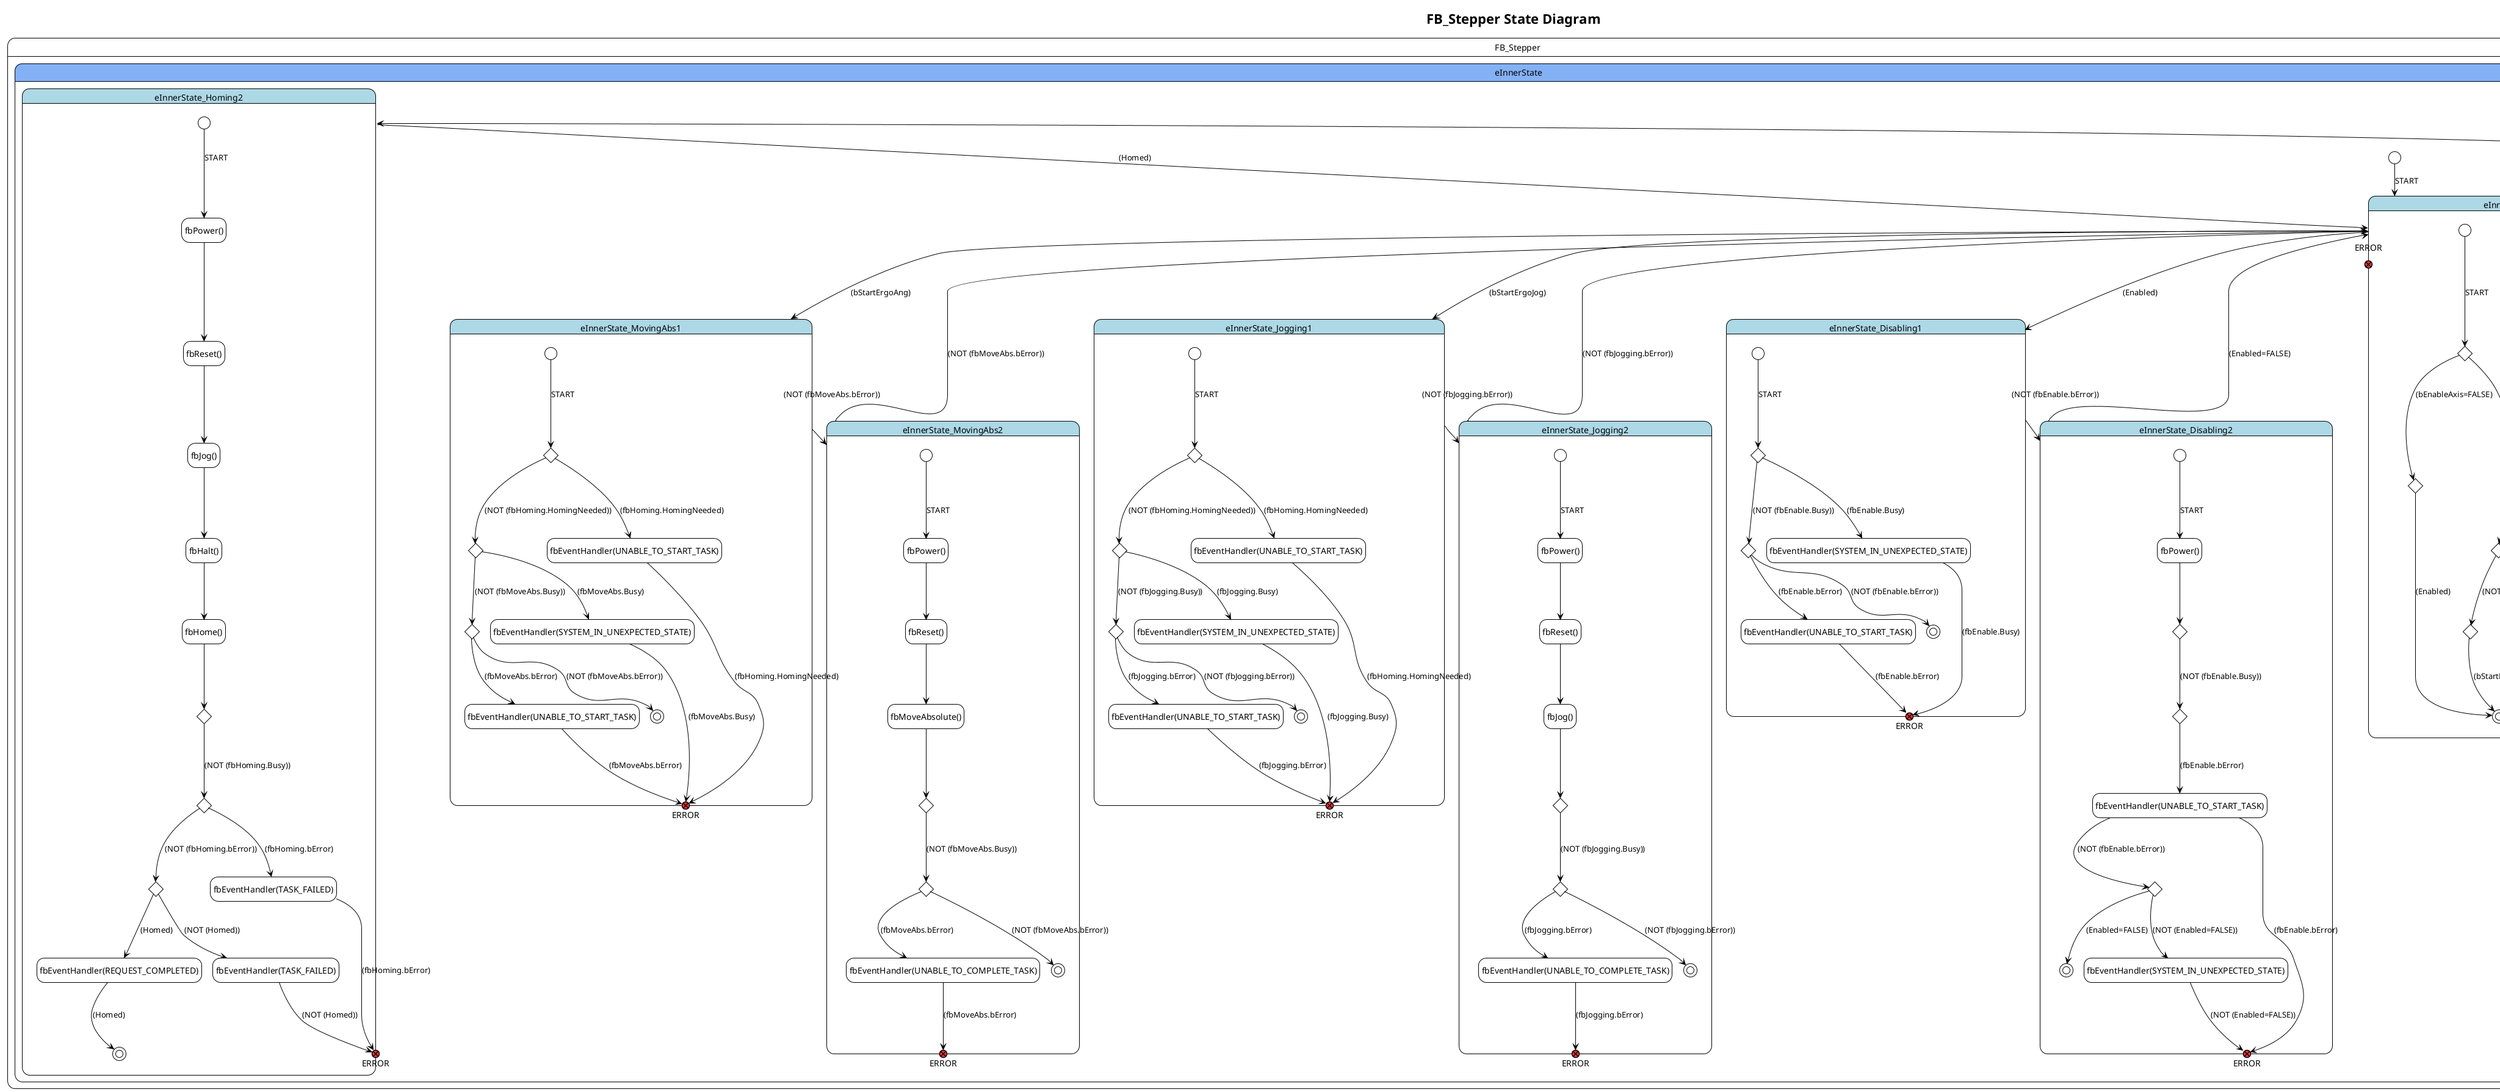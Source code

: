 @startuml State Diagram

!theme plain
'skin rose
'left to right direction
hide empty description
'!theme reddress-lightgreen
title FB_Stepper State Diagram



state FB_Stepper{

state eInnerState #84b1f5 {
	[*] --> eInnerState_Idle : START
	state eInnerState_Idle #lightblue {
state "ERROR" as eInnerState_Idle_ERROR <<exitPoint>> #ff3333
	state eInnerState_Idle_Node_0 <<choice>>
	[*] ---> eInnerState_Idle_Node_0 : START
		state eInnerState_Idle_Node_1 <<choice>>
	eInnerState_Idle_Node_1 ---> [*] : (Enabled)
	state eInnerState_Idle_Node_2 <<choice>>
	eInnerState_Idle_Node_2 ---> [*] : (bStartHoming)
	state eInnerState_Idle_Node_3 <<choice>>
	eInnerState_Idle_Node_3 ---> [*] : (bStartErgoAng)
	state eInnerState_Idle_Node_4 <<choice>>
	eInnerState_Idle_Node_4 ---> [*] : (bStartErgoJog)
	}
	state eInnerState_Homing1 #lightblue {
state "ERROR" as eInnerState_Homing1_ERROR <<exitPoint>> #ff3333
	state eInnerState_Homing1_Node_0 <<choice>>
	[*] ---> eInnerState_Homing1_Node_0 : START
	state "fbEventHandler(SYSTEM_IN_UNEXPECTED_STATE)" as eInnerState_Homing1_Node_1 
		state eInnerState_Homing1_Node_2 <<choice>>
		state "fbEventHandler(UNABLE_TO_START_TASK)" as eInnerState_Homing1_Node_3 
	eInnerState_Homing1_Node_2 ---> [*] : (NOT (fbHoming.bError))
	}
	state eInnerState_Homing2 #lightblue {
state "ERROR" as eInnerState_Homing2_ERROR <<exitPoint>> #ff3333
	state "fbPower()" as eInnerState_Homing2_Node_0 
	[*] ---> eInnerState_Homing2_Node_0 : START
	state "fbReset()" as eInnerState_Homing2_Node_1 
	state "fbJog()" as eInnerState_Homing2_Node_2 
	state "fbHalt()" as eInnerState_Homing2_Node_3 
	state "fbHome()" as eInnerState_Homing2_Node_4 
		state eInnerState_Homing2_Node_5 <<choice>>
			state eInnerState_Homing2_Node_6 <<choice>>
			state "fbEventHandler(TASK_FAILED)" as eInnerState_Homing2_Node_7 
				state eInnerState_Homing2_Node_8 <<choice>>
				state "fbEventHandler(REQUEST_COMPLETED)" as eInnerState_Homing2_Node_9 
	eInnerState_Homing2_Node_9 ---> [*] : (Homed)
				state "fbEventHandler(TASK_FAILED)" as eInnerState_Homing2_Node_10 
	}
	state eInnerState_MovingAbs1 #lightblue {
state "ERROR" as eInnerState_MovingAbs1_ERROR <<exitPoint>> #ff3333
	state eInnerState_MovingAbs1_Node_0 <<choice>>
	[*] ---> eInnerState_MovingAbs1_Node_0 : START
	state "fbEventHandler(UNABLE_TO_START_TASK)" as eInnerState_MovingAbs1_Node_1 
		state eInnerState_MovingAbs1_Node_2 <<choice>>
		state "fbEventHandler(SYSTEM_IN_UNEXPECTED_STATE)" as eInnerState_MovingAbs1_Node_3 
			state eInnerState_MovingAbs1_Node_4 <<choice>>
			state "fbEventHandler(UNABLE_TO_START_TASK)" as eInnerState_MovingAbs1_Node_5 
	eInnerState_MovingAbs1_Node_4 ---> [*] : (NOT (fbMoveAbs.bError))
	}
	state eInnerState_MovingAbs2 #lightblue {
state "ERROR" as eInnerState_MovingAbs2_ERROR <<exitPoint>> #ff3333
	state "fbPower()" as eInnerState_MovingAbs2_Node_0 
	[*] ---> eInnerState_MovingAbs2_Node_0 : START
	state "fbReset()" as eInnerState_MovingAbs2_Node_1 
	state "fbMoveAbsolute()" as eInnerState_MovingAbs2_Node_2 
		state eInnerState_MovingAbs2_Node_3 <<choice>>
			state eInnerState_MovingAbs2_Node_4 <<choice>>
			state "fbEventHandler(UNABLE_TO_COMPLETE_TASK)" as eInnerState_MovingAbs2_Node_5 
	eInnerState_MovingAbs2_Node_4 ---> [*] : (NOT (fbMoveAbs.bError))
	}
	state eInnerState_Jogging1 #lightblue {
state "ERROR" as eInnerState_Jogging1_ERROR <<exitPoint>> #ff3333
	state eInnerState_Jogging1_Node_0 <<choice>>
	[*] ---> eInnerState_Jogging1_Node_0 : START
	state "fbEventHandler(UNABLE_TO_START_TASK)" as eInnerState_Jogging1_Node_1 
		state eInnerState_Jogging1_Node_2 <<choice>>
		state "fbEventHandler(SYSTEM_IN_UNEXPECTED_STATE)" as eInnerState_Jogging1_Node_3 
			state eInnerState_Jogging1_Node_4 <<choice>>
			state "fbEventHandler(UNABLE_TO_START_TASK)" as eInnerState_Jogging1_Node_5 
	eInnerState_Jogging1_Node_4 ---> [*] : (NOT (fbJogging.bError))
	}
	state eInnerState_Jogging2 #lightblue {
state "ERROR" as eInnerState_Jogging2_ERROR <<exitPoint>> #ff3333
	state "fbPower()" as eInnerState_Jogging2_Node_0 
	[*] ---> eInnerState_Jogging2_Node_0 : START
	state "fbReset()" as eInnerState_Jogging2_Node_1 
	state "fbJog()" as eInnerState_Jogging2_Node_2 
		state eInnerState_Jogging2_Node_3 <<choice>>
			state eInnerState_Jogging2_Node_4 <<choice>>
			state "fbEventHandler(UNABLE_TO_COMPLETE_TASK)" as eInnerState_Jogging2_Node_5 
	eInnerState_Jogging2_Node_4 ---> [*] : (NOT (fbJogging.bError))
	}
	state eInnerState_Disabling1 #lightblue {
state "ERROR" as eInnerState_Disabling1_ERROR <<exitPoint>> #ff3333
	state eInnerState_Disabling1_Node_0 <<choice>>
	[*] ---> eInnerState_Disabling1_Node_0 : START
	state "fbEventHandler(SYSTEM_IN_UNEXPECTED_STATE)" as eInnerState_Disabling1_Node_1 
		state eInnerState_Disabling1_Node_2 <<choice>>
		state "fbEventHandler(UNABLE_TO_START_TASK)" as eInnerState_Disabling1_Node_3 
	eInnerState_Disabling1_Node_2 ---> [*] : (NOT (fbEnable.bError))
	}
	state eInnerState_Disabling2 #lightblue {
state "ERROR" as eInnerState_Disabling2_ERROR <<exitPoint>> #ff3333
	state "fbPower()" as eInnerState_Disabling2_Node_0 
	[*] ---> eInnerState_Disabling2_Node_0 : START
		state eInnerState_Disabling2_Node_1 <<choice>>
			state eInnerState_Disabling2_Node_2 <<choice>>
			state "fbEventHandler(UNABLE_TO_START_TASK)" as eInnerState_Disabling2_Node_3 
			state eInnerState_Disabling2_Node_4 <<choice>>
	eInnerState_Disabling2_Node_4 ---> [*] : (Enabled=FALSE)
			state "fbEventHandler(SYSTEM_IN_UNEXPECTED_STATE)" as eInnerState_Disabling2_Node_5 
	}
	}
	eInnerState_Idle_Node_0 ---> eInnerState_Idle_Node_1 : (bEnableAxis=FALSE)
	eInnerState_Idle ---> eInnerState_Disabling1 : (Enabled)
	eInnerState_Idle_Node_0 ---> eInnerState_Idle_Node_2 : (NOT (bEnableAxis=FALSE))
	eInnerState_Idle ---> eInnerState_Homing1 : (bStartHoming)
	eInnerState_Idle_Node_2 ---> eInnerState_Idle_Node_3 : (NOT (bStartHoming))
	eInnerState_Idle ---> eInnerState_MovingAbs1 : (bStartErgoAng)
	eInnerState_Idle_Node_3 ---> eInnerState_Idle_Node_4 : (NOT (bStartErgoAng))
	eInnerState_Idle ---> eInnerState_Jogging1 : (bStartErgoJog)
	eInnerState_Homing1_Node_0 ---> eInnerState_Homing1_Node_1 : (fbHoming.Busy)
	eInnerState_Homing1_Node_1 ---> eInnerState_Homing1_ERROR : (fbHoming.Busy)
	eInnerState_Homing1_Node_0 ---> eInnerState_Homing1_Node_2 : (NOT (fbHoming.Busy))
	eInnerState_Homing1_Node_2 ---> eInnerState_Homing1_Node_3 : (fbHoming.bError)
	eInnerState_Homing1_Node_3 ---> eInnerState_Homing1_ERROR : (fbHoming.bError)
	eInnerState_Homing1 ---> eInnerState_Homing2 : (NOT (fbHoming.bError))
	eInnerState_Homing2_Node_0 ---> eInnerState_Homing2_Node_1
	eInnerState_Homing2_Node_1 ---> eInnerState_Homing2_Node_2
	eInnerState_Homing2_Node_2 ---> eInnerState_Homing2_Node_3
	eInnerState_Homing2_Node_3 ---> eInnerState_Homing2_Node_4
	eInnerState_Homing2_Node_4 ---> eInnerState_Homing2_Node_5
	eInnerState_Homing2_Node_5 ---> eInnerState_Homing2_Node_6 : (NOT (fbHoming.Busy))
	eInnerState_Homing2_Node_6 ---> eInnerState_Homing2_Node_7 : (fbHoming.bError)
	eInnerState_Homing2_Node_7 ---> eInnerState_Homing2_ERROR : (fbHoming.bError)
	eInnerState_Homing2_Node_6 ---> eInnerState_Homing2_Node_8 : (NOT (fbHoming.bError))
	eInnerState_Homing2_Node_8 ---> eInnerState_Homing2_Node_9 : (Homed)
	eInnerState_Homing2 ---> eInnerState_Idle : (Homed)
	eInnerState_Homing2_Node_8 ---> eInnerState_Homing2_Node_10 : (NOT (Homed))
	eInnerState_Homing2_Node_10 ---> eInnerState_Homing2_ERROR : (NOT (Homed))
	eInnerState_MovingAbs1_Node_0 ---> eInnerState_MovingAbs1_Node_1 : (fbHoming.HomingNeeded)
	eInnerState_MovingAbs1_Node_1 ---> eInnerState_MovingAbs1_ERROR : (fbHoming.HomingNeeded)
	eInnerState_MovingAbs1_Node_0 ---> eInnerState_MovingAbs1_Node_2 : (NOT (fbHoming.HomingNeeded))
	eInnerState_MovingAbs1_Node_2 ---> eInnerState_MovingAbs1_Node_3 : (fbMoveAbs.Busy)
	eInnerState_MovingAbs1_Node_3 ---> eInnerState_MovingAbs1_ERROR : (fbMoveAbs.Busy)
	eInnerState_MovingAbs1_Node_2 ---> eInnerState_MovingAbs1_Node_4 : (NOT (fbMoveAbs.Busy))
	eInnerState_MovingAbs1_Node_4 ---> eInnerState_MovingAbs1_Node_5 : (fbMoveAbs.bError)
	eInnerState_MovingAbs1_Node_5 ---> eInnerState_MovingAbs1_ERROR : (fbMoveAbs.bError)
	eInnerState_MovingAbs1 ---> eInnerState_MovingAbs2 : (NOT (fbMoveAbs.bError))
	eInnerState_MovingAbs2_Node_0 ---> eInnerState_MovingAbs2_Node_1
	eInnerState_MovingAbs2_Node_1 ---> eInnerState_MovingAbs2_Node_2
	eInnerState_MovingAbs2_Node_2 ---> eInnerState_MovingAbs2_Node_3
	eInnerState_MovingAbs2_Node_3 ---> eInnerState_MovingAbs2_Node_4 : (NOT (fbMoveAbs.Busy))
	eInnerState_MovingAbs2_Node_4 ---> eInnerState_MovingAbs2_Node_5 : (fbMoveAbs.bError)
	eInnerState_MovingAbs2_Node_5 ---> eInnerState_MovingAbs2_ERROR : (fbMoveAbs.bError)
	eInnerState_MovingAbs2 ---> eInnerState_Idle : (NOT (fbMoveAbs.bError))
	eInnerState_Jogging1_Node_0 ---> eInnerState_Jogging1_Node_1 : (fbHoming.HomingNeeded)
	eInnerState_Jogging1_Node_1 ---> eInnerState_Jogging1_ERROR : (fbHoming.HomingNeeded)
	eInnerState_Jogging1_Node_0 ---> eInnerState_Jogging1_Node_2 : (NOT (fbHoming.HomingNeeded))
	eInnerState_Jogging1_Node_2 ---> eInnerState_Jogging1_Node_3 : (fbJogging.Busy)
	eInnerState_Jogging1_Node_3 ---> eInnerState_Jogging1_ERROR : (fbJogging.Busy)
	eInnerState_Jogging1_Node_2 ---> eInnerState_Jogging1_Node_4 : (NOT (fbJogging.Busy))
	eInnerState_Jogging1_Node_4 ---> eInnerState_Jogging1_Node_5 : (fbJogging.bError)
	eInnerState_Jogging1_Node_5 ---> eInnerState_Jogging1_ERROR : (fbJogging.bError)
	eInnerState_Jogging1 ---> eInnerState_Jogging2 : (NOT (fbJogging.bError))
	eInnerState_Jogging2_Node_0 ---> eInnerState_Jogging2_Node_1
	eInnerState_Jogging2_Node_1 ---> eInnerState_Jogging2_Node_2
	eInnerState_Jogging2_Node_2 ---> eInnerState_Jogging2_Node_3
	eInnerState_Jogging2_Node_3 ---> eInnerState_Jogging2_Node_4 : (NOT (fbJogging.Busy))
	eInnerState_Jogging2_Node_4 ---> eInnerState_Jogging2_Node_5 : (fbJogging.bError)
	eInnerState_Jogging2_Node_5 ---> eInnerState_Jogging2_ERROR : (fbJogging.bError)
	eInnerState_Jogging2 ---> eInnerState_Idle : (NOT (fbJogging.bError))
	eInnerState_Disabling1_Node_0 ---> eInnerState_Disabling1_Node_1 : (fbEnable.Busy)
	eInnerState_Disabling1_Node_1 ---> eInnerState_Disabling1_ERROR : (fbEnable.Busy)
	eInnerState_Disabling1_Node_0 ---> eInnerState_Disabling1_Node_2 : (NOT (fbEnable.Busy))
	eInnerState_Disabling1_Node_2 ---> eInnerState_Disabling1_Node_3 : (fbEnable.bError)
	eInnerState_Disabling1_Node_3 ---> eInnerState_Disabling1_ERROR : (fbEnable.bError)
	eInnerState_Disabling1 ---> eInnerState_Disabling2 : (NOT (fbEnable.bError))
	eInnerState_Disabling2_Node_0 ---> eInnerState_Disabling2_Node_1
	eInnerState_Disabling2_Node_1 ---> eInnerState_Disabling2_Node_2 : (NOT (fbEnable.Busy))
	eInnerState_Disabling2_Node_2 ---> eInnerState_Disabling2_Node_3 : (fbEnable.bError)
	eInnerState_Disabling2_Node_3 ---> eInnerState_Disabling2_ERROR : (fbEnable.bError)
	eInnerState_Disabling2_Node_3 ---> eInnerState_Disabling2_Node_4 : (NOT (fbEnable.bError))
	eInnerState_Disabling2 ---> eInnerState_Idle : (Enabled=FALSE)
	eInnerState_Disabling2_Node_4 ---> eInnerState_Disabling2_Node_5 : (NOT (Enabled=FALSE))
	eInnerState_Disabling2_Node_5 ---> eInnerState_Disabling2_ERROR : (NOT (Enabled=FALSE))


}

@enduml

